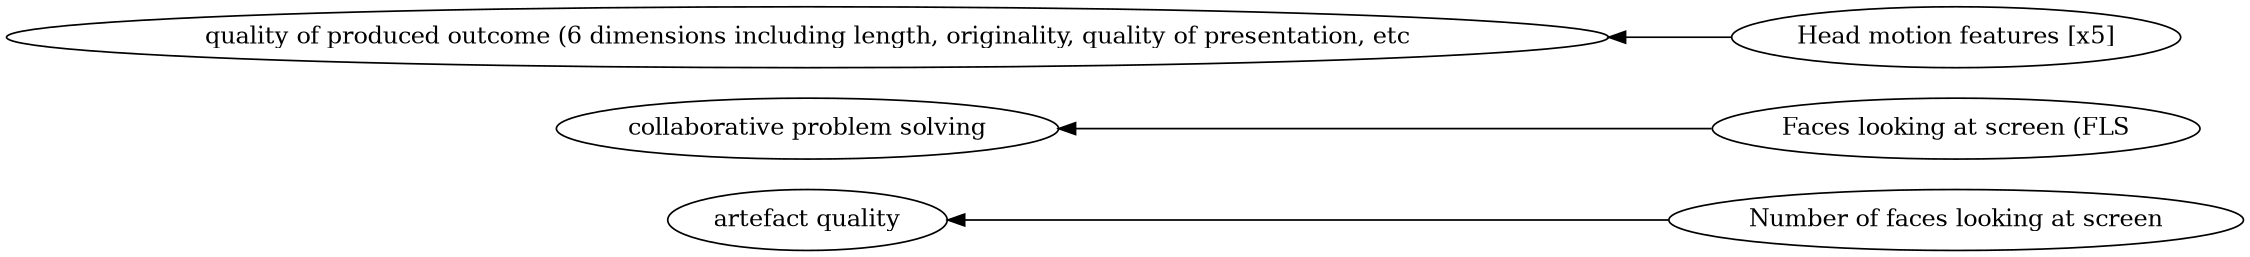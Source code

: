 digraph Test {
	rankdir=RL
	size="15,15"
	overlap=false
	splines=true
	{rank=same; "Number of faces looking at screen" "Faces looking at screen (FLS" "Head motion features [x5]";}
	{rank=same; "collaborative problem solving" "quality of produced outcome (6 dimensions including length, originality, quality of presentation, etc" "artefact quality";}
	"Head motion features [x5]" [href="https://scholar.google.com/scholar?hl=en&q=Task-independent%20Multimodal%20Prediction%20of%20Group%20Performance%20Based%20on%20Product%20Dimensions"]
	"Head motion features [x5]" -> "quality of produced outcome (6 dimensions including length, originality, quality of presentation, etc"
	"Number of faces looking at screen" [href="https://scholar.google.com/scholar?hl=en&q=Supervised%20machine%20learning%20in%20multimodal%20learning%20analytics%20for%20estimating%20success%20in%20project-based%20learning"]
	"Number of faces looking at screen" -> "artefact quality"
	"Faces looking at screen (FLS" [href="https://scholar.google.com/scholar?hl=en&q=Estimation%20of%20success%20in%20collaborative%20learning%20based%20on%20multimodal%20learning%20analytics%20features"]
	"Faces looking at screen (FLS" -> "collaborative problem solving"
}
